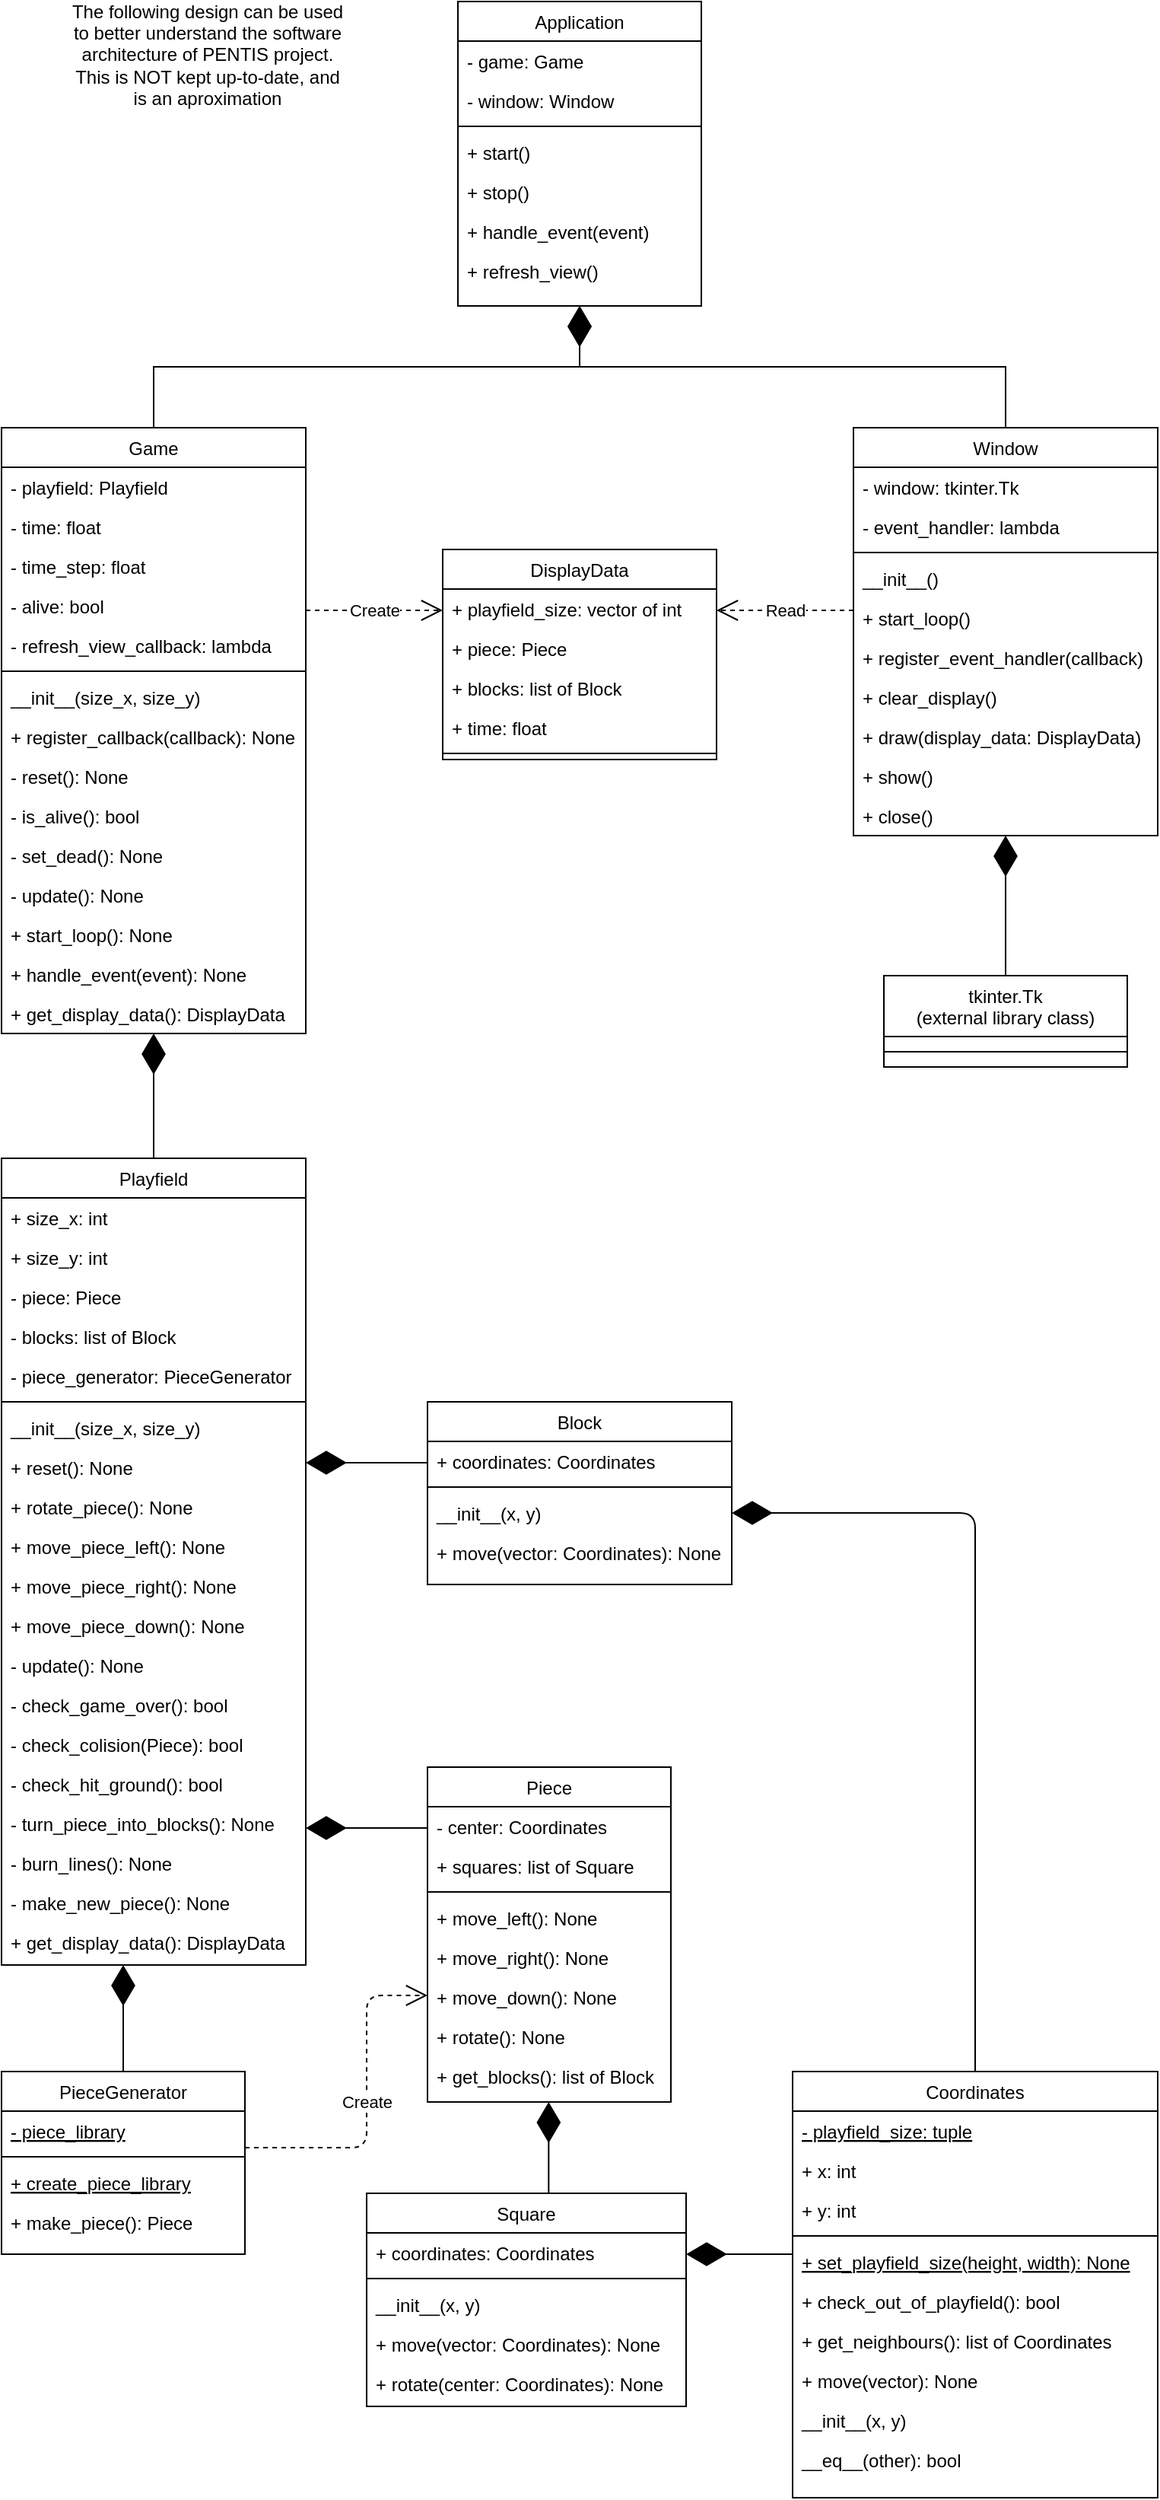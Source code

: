 <mxfile version="13.9.9" type="device"><diagram id="C5RBs43oDa-KdzZeNtuy" name="Page-1"><mxGraphModel dx="1024" dy="592" grid="1" gridSize="10" guides="1" tooltips="1" connect="1" arrows="1" fold="1" page="1" pageScale="1" pageWidth="827" pageHeight="1169" math="0" shadow="0"><root><mxCell id="WIyWlLk6GJQsqaUBKTNV-0"/><mxCell id="WIyWlLk6GJQsqaUBKTNV-1" parent="WIyWlLk6GJQsqaUBKTNV-0"/><mxCell id="zkfFHV4jXpPFQw0GAbJ--6" value="DisplayData" style="swimlane;fontStyle=0;align=center;verticalAlign=top;childLayout=stackLayout;horizontal=1;startSize=26;horizontalStack=0;resizeParent=1;resizeLast=0;collapsible=1;marginBottom=0;rounded=0;shadow=0;strokeWidth=1;" parent="WIyWlLk6GJQsqaUBKTNV-1" vertex="1"><mxGeometry x="330" y="400" width="180" height="138" as="geometry"><mxRectangle x="130" y="380" width="160" height="26" as="alternateBounds"/></mxGeometry></mxCell><mxCell id="zkfFHV4jXpPFQw0GAbJ--7" value="+ playfield_size: vector of int" style="text;align=left;verticalAlign=top;spacingLeft=4;spacingRight=4;overflow=hidden;rotatable=0;points=[[0,0.5],[1,0.5]];portConstraint=eastwest;" parent="zkfFHV4jXpPFQw0GAbJ--6" vertex="1"><mxGeometry y="26" width="180" height="26" as="geometry"/></mxCell><mxCell id="zkfFHV4jXpPFQw0GAbJ--8" value="+ piece: Piece" style="text;align=left;verticalAlign=top;spacingLeft=4;spacingRight=4;overflow=hidden;rotatable=0;points=[[0,0.5],[1,0.5]];portConstraint=eastwest;rounded=0;shadow=0;html=0;" parent="zkfFHV4jXpPFQw0GAbJ--6" vertex="1"><mxGeometry y="52" width="180" height="26" as="geometry"/></mxCell><mxCell id="zkfFHV4jXpPFQw0GAbJ--10" value="+ blocks: list of Block" style="text;align=left;verticalAlign=top;spacingLeft=4;spacingRight=4;overflow=hidden;rotatable=0;points=[[0,0.5],[1,0.5]];portConstraint=eastwest;fontStyle=0" parent="zkfFHV4jXpPFQw0GAbJ--6" vertex="1"><mxGeometry y="78" width="180" height="26" as="geometry"/></mxCell><mxCell id="zkfFHV4jXpPFQw0GAbJ--11" value="+ time: float" style="text;align=left;verticalAlign=top;spacingLeft=4;spacingRight=4;overflow=hidden;rotatable=0;points=[[0,0.5],[1,0.5]];portConstraint=eastwest;" parent="zkfFHV4jXpPFQw0GAbJ--6" vertex="1"><mxGeometry y="104" width="180" height="26" as="geometry"/></mxCell><mxCell id="zkfFHV4jXpPFQw0GAbJ--9" value="" style="line;html=1;strokeWidth=1;align=left;verticalAlign=middle;spacingTop=-1;spacingLeft=3;spacingRight=3;rotatable=0;labelPosition=right;points=[];portConstraint=eastwest;" parent="zkfFHV4jXpPFQw0GAbJ--6" vertex="1"><mxGeometry y="130" width="180" height="8" as="geometry"/></mxCell><mxCell id="zkfFHV4jXpPFQw0GAbJ--13" value="tkinter.Tk&#10;(external library class)" style="swimlane;fontStyle=0;align=center;verticalAlign=top;childLayout=stackLayout;horizontal=1;startSize=40;horizontalStack=0;resizeParent=1;resizeLast=0;collapsible=1;marginBottom=0;rounded=0;shadow=0;strokeWidth=1;" parent="WIyWlLk6GJQsqaUBKTNV-1" vertex="1"><mxGeometry x="620" y="680" width="160" height="60" as="geometry"><mxRectangle x="340" y="380" width="170" height="26" as="alternateBounds"/></mxGeometry></mxCell><mxCell id="zkfFHV4jXpPFQw0GAbJ--15" value="" style="line;html=1;strokeWidth=1;align=left;verticalAlign=middle;spacingTop=-1;spacingLeft=3;spacingRight=3;rotatable=0;labelPosition=right;points=[];portConstraint=eastwest;" parent="zkfFHV4jXpPFQw0GAbJ--13" vertex="1"><mxGeometry y="40" width="160" height="20" as="geometry"/></mxCell><mxCell id="zkfFHV4jXpPFQw0GAbJ--17" value="Application" style="swimlane;fontStyle=0;align=center;verticalAlign=top;childLayout=stackLayout;horizontal=1;startSize=26;horizontalStack=0;resizeParent=1;resizeLast=0;collapsible=1;marginBottom=0;rounded=0;shadow=0;strokeWidth=1;" parent="WIyWlLk6GJQsqaUBKTNV-1" vertex="1"><mxGeometry x="340" y="40" width="160" height="200" as="geometry"><mxRectangle x="550" y="140" width="160" height="26" as="alternateBounds"/></mxGeometry></mxCell><mxCell id="zkfFHV4jXpPFQw0GAbJ--18" value="- game: Game" style="text;align=left;verticalAlign=top;spacingLeft=4;spacingRight=4;overflow=hidden;rotatable=0;points=[[0,0.5],[1,0.5]];portConstraint=eastwest;" parent="zkfFHV4jXpPFQw0GAbJ--17" vertex="1"><mxGeometry y="26" width="160" height="26" as="geometry"/></mxCell><mxCell id="zkfFHV4jXpPFQw0GAbJ--19" value="- window: Window" style="text;align=left;verticalAlign=top;spacingLeft=4;spacingRight=4;overflow=hidden;rotatable=0;points=[[0,0.5],[1,0.5]];portConstraint=eastwest;rounded=0;shadow=0;html=0;" parent="zkfFHV4jXpPFQw0GAbJ--17" vertex="1"><mxGeometry y="52" width="160" height="26" as="geometry"/></mxCell><mxCell id="zkfFHV4jXpPFQw0GAbJ--23" value="" style="line;html=1;strokeWidth=1;align=left;verticalAlign=middle;spacingTop=-1;spacingLeft=3;spacingRight=3;rotatable=0;labelPosition=right;points=[];portConstraint=eastwest;" parent="zkfFHV4jXpPFQw0GAbJ--17" vertex="1"><mxGeometry y="78" width="160" height="8" as="geometry"/></mxCell><mxCell id="zkfFHV4jXpPFQw0GAbJ--24" value="+ start()" style="text;align=left;verticalAlign=top;spacingLeft=4;spacingRight=4;overflow=hidden;rotatable=0;points=[[0,0.5],[1,0.5]];portConstraint=eastwest;" parent="zkfFHV4jXpPFQw0GAbJ--17" vertex="1"><mxGeometry y="86" width="160" height="26" as="geometry"/></mxCell><mxCell id="zkfFHV4jXpPFQw0GAbJ--20" value="+ stop()" style="text;align=left;verticalAlign=top;spacingLeft=4;spacingRight=4;overflow=hidden;rotatable=0;points=[[0,0.5],[1,0.5]];portConstraint=eastwest;rounded=0;shadow=0;html=0;" parent="zkfFHV4jXpPFQw0GAbJ--17" vertex="1"><mxGeometry y="112" width="160" height="26" as="geometry"/></mxCell><mxCell id="zkfFHV4jXpPFQw0GAbJ--21" value="+ handle_event(event)" style="text;align=left;verticalAlign=top;spacingLeft=4;spacingRight=4;overflow=hidden;rotatable=0;points=[[0,0.5],[1,0.5]];portConstraint=eastwest;rounded=0;shadow=0;html=0;" parent="zkfFHV4jXpPFQw0GAbJ--17" vertex="1"><mxGeometry y="138" width="160" height="26" as="geometry"/></mxCell><mxCell id="zkfFHV4jXpPFQw0GAbJ--22" value="+ refresh_view()" style="text;align=left;verticalAlign=top;spacingLeft=4;spacingRight=4;overflow=hidden;rotatable=0;points=[[0,0.5],[1,0.5]];portConstraint=eastwest;rounded=0;shadow=0;html=0;" parent="zkfFHV4jXpPFQw0GAbJ--17" vertex="1"><mxGeometry y="164" width="160" height="26" as="geometry"/></mxCell><mxCell id="t4JU2AuxpuFvDAwDtBHD-0" value="Game" style="swimlane;fontStyle=0;align=center;verticalAlign=top;childLayout=stackLayout;horizontal=1;startSize=26;horizontalStack=0;resizeParent=1;resizeLast=0;collapsible=1;marginBottom=0;rounded=0;shadow=0;strokeWidth=1;" vertex="1" parent="WIyWlLk6GJQsqaUBKTNV-1"><mxGeometry x="40" y="320" width="200" height="398" as="geometry"><mxRectangle x="550" y="140" width="160" height="26" as="alternateBounds"/></mxGeometry></mxCell><mxCell id="t4JU2AuxpuFvDAwDtBHD-1" value="- playfield: Playfield" style="text;align=left;verticalAlign=top;spacingLeft=4;spacingRight=4;overflow=hidden;rotatable=0;points=[[0,0.5],[1,0.5]];portConstraint=eastwest;" vertex="1" parent="t4JU2AuxpuFvDAwDtBHD-0"><mxGeometry y="26" width="200" height="26" as="geometry"/></mxCell><mxCell id="t4JU2AuxpuFvDAwDtBHD-2" value="- time: float" style="text;align=left;verticalAlign=top;spacingLeft=4;spacingRight=4;overflow=hidden;rotatable=0;points=[[0,0.5],[1,0.5]];portConstraint=eastwest;rounded=0;shadow=0;html=0;" vertex="1" parent="t4JU2AuxpuFvDAwDtBHD-0"><mxGeometry y="52" width="200" height="26" as="geometry"/></mxCell><mxCell id="t4JU2AuxpuFvDAwDtBHD-3" value="- time_step: float" style="text;align=left;verticalAlign=top;spacingLeft=4;spacingRight=4;overflow=hidden;rotatable=0;points=[[0,0.5],[1,0.5]];portConstraint=eastwest;rounded=0;shadow=0;html=0;" vertex="1" parent="t4JU2AuxpuFvDAwDtBHD-0"><mxGeometry y="78" width="200" height="26" as="geometry"/></mxCell><mxCell id="t4JU2AuxpuFvDAwDtBHD-4" value="- alive: bool" style="text;align=left;verticalAlign=top;spacingLeft=4;spacingRight=4;overflow=hidden;rotatable=0;points=[[0,0.5],[1,0.5]];portConstraint=eastwest;rounded=0;shadow=0;html=0;" vertex="1" parent="t4JU2AuxpuFvDAwDtBHD-0"><mxGeometry y="104" width="200" height="26" as="geometry"/></mxCell><mxCell id="t4JU2AuxpuFvDAwDtBHD-5" value="- refresh_view_callback: lambda" style="text;align=left;verticalAlign=top;spacingLeft=4;spacingRight=4;overflow=hidden;rotatable=0;points=[[0,0.5],[1,0.5]];portConstraint=eastwest;rounded=0;shadow=0;html=0;" vertex="1" parent="t4JU2AuxpuFvDAwDtBHD-0"><mxGeometry y="130" width="200" height="26" as="geometry"/></mxCell><mxCell id="t4JU2AuxpuFvDAwDtBHD-6" value="" style="line;html=1;strokeWidth=1;align=left;verticalAlign=middle;spacingTop=-1;spacingLeft=3;spacingRight=3;rotatable=0;labelPosition=right;points=[];portConstraint=eastwest;" vertex="1" parent="t4JU2AuxpuFvDAwDtBHD-0"><mxGeometry y="156" width="200" height="8" as="geometry"/></mxCell><mxCell id="t4JU2AuxpuFvDAwDtBHD-7" value="__init__(size_x, size_y)" style="text;align=left;verticalAlign=top;spacingLeft=4;spacingRight=4;overflow=hidden;rotatable=0;points=[[0,0.5],[1,0.5]];portConstraint=eastwest;" vertex="1" parent="t4JU2AuxpuFvDAwDtBHD-0"><mxGeometry y="164" width="200" height="26" as="geometry"/></mxCell><mxCell id="t4JU2AuxpuFvDAwDtBHD-118" value="+ register_callback(callback): None" style="text;align=left;verticalAlign=top;spacingLeft=4;spacingRight=4;overflow=hidden;rotatable=0;points=[[0,0.5],[1,0.5]];portConstraint=eastwest;" vertex="1" parent="t4JU2AuxpuFvDAwDtBHD-0"><mxGeometry y="190" width="200" height="26" as="geometry"/></mxCell><mxCell id="t4JU2AuxpuFvDAwDtBHD-117" value="- reset(): None" style="text;align=left;verticalAlign=top;spacingLeft=4;spacingRight=4;overflow=hidden;rotatable=0;points=[[0,0.5],[1,0.5]];portConstraint=eastwest;" vertex="1" parent="t4JU2AuxpuFvDAwDtBHD-0"><mxGeometry y="216" width="200" height="26" as="geometry"/></mxCell><mxCell id="t4JU2AuxpuFvDAwDtBHD-116" value="- is_alive(): bool" style="text;align=left;verticalAlign=top;spacingLeft=4;spacingRight=4;overflow=hidden;rotatable=0;points=[[0,0.5],[1,0.5]];portConstraint=eastwest;" vertex="1" parent="t4JU2AuxpuFvDAwDtBHD-0"><mxGeometry y="242" width="200" height="26" as="geometry"/></mxCell><mxCell id="t4JU2AuxpuFvDAwDtBHD-62" value="- set_dead(): None" style="text;align=left;verticalAlign=top;spacingLeft=4;spacingRight=4;overflow=hidden;rotatable=0;points=[[0,0.5],[1,0.5]];portConstraint=eastwest;" vertex="1" parent="t4JU2AuxpuFvDAwDtBHD-0"><mxGeometry y="268" width="200" height="26" as="geometry"/></mxCell><mxCell id="t4JU2AuxpuFvDAwDtBHD-115" value="- update(): None" style="text;align=left;verticalAlign=top;spacingLeft=4;spacingRight=4;overflow=hidden;rotatable=0;points=[[0,0.5],[1,0.5]];portConstraint=eastwest;" vertex="1" parent="t4JU2AuxpuFvDAwDtBHD-0"><mxGeometry y="294" width="200" height="26" as="geometry"/></mxCell><mxCell id="t4JU2AuxpuFvDAwDtBHD-114" value="+ start_loop(): None" style="text;align=left;verticalAlign=top;spacingLeft=4;spacingRight=4;overflow=hidden;rotatable=0;points=[[0,0.5],[1,0.5]];portConstraint=eastwest;" vertex="1" parent="t4JU2AuxpuFvDAwDtBHD-0"><mxGeometry y="320" width="200" height="26" as="geometry"/></mxCell><mxCell id="t4JU2AuxpuFvDAwDtBHD-102" value="+ handle_event(event): None" style="text;align=left;verticalAlign=top;spacingLeft=4;spacingRight=4;overflow=hidden;rotatable=0;points=[[0,0.5],[1,0.5]];portConstraint=eastwest;rounded=0;shadow=0;html=0;" vertex="1" parent="t4JU2AuxpuFvDAwDtBHD-0"><mxGeometry y="346" width="200" height="26" as="geometry"/></mxCell><mxCell id="t4JU2AuxpuFvDAwDtBHD-8" value="+ get_display_data(): DisplayData" style="text;align=left;verticalAlign=top;spacingLeft=4;spacingRight=4;overflow=hidden;rotatable=0;points=[[0,0.5],[1,0.5]];portConstraint=eastwest;" vertex="1" parent="t4JU2AuxpuFvDAwDtBHD-0"><mxGeometry y="372" width="200" height="26" as="geometry"/></mxCell><mxCell id="t4JU2AuxpuFvDAwDtBHD-9" value="Block" style="swimlane;fontStyle=0;align=center;verticalAlign=top;childLayout=stackLayout;horizontal=1;startSize=26;horizontalStack=0;resizeParent=1;resizeLast=0;collapsible=1;marginBottom=0;rounded=0;shadow=0;strokeWidth=1;" vertex="1" parent="WIyWlLk6GJQsqaUBKTNV-1"><mxGeometry x="320" y="960" width="200" height="120" as="geometry"><mxRectangle x="550" y="140" width="160" height="26" as="alternateBounds"/></mxGeometry></mxCell><mxCell id="t4JU2AuxpuFvDAwDtBHD-10" value="+ coordinates: Coordinates" style="text;align=left;verticalAlign=top;spacingLeft=4;spacingRight=4;overflow=hidden;rotatable=0;points=[[0,0.5],[1,0.5]];portConstraint=eastwest;" vertex="1" parent="t4JU2AuxpuFvDAwDtBHD-9"><mxGeometry y="26" width="200" height="26" as="geometry"/></mxCell><mxCell id="t4JU2AuxpuFvDAwDtBHD-15" value="" style="line;html=1;strokeWidth=1;align=left;verticalAlign=middle;spacingTop=-1;spacingLeft=3;spacingRight=3;rotatable=0;labelPosition=right;points=[];portConstraint=eastwest;" vertex="1" parent="t4JU2AuxpuFvDAwDtBHD-9"><mxGeometry y="52" width="200" height="8" as="geometry"/></mxCell><mxCell id="t4JU2AuxpuFvDAwDtBHD-16" value="__init__(x, y)" style="text;align=left;verticalAlign=top;spacingLeft=4;spacingRight=4;overflow=hidden;rotatable=0;points=[[0,0.5],[1,0.5]];portConstraint=eastwest;" vertex="1" parent="t4JU2AuxpuFvDAwDtBHD-9"><mxGeometry y="60" width="200" height="26" as="geometry"/></mxCell><mxCell id="t4JU2AuxpuFvDAwDtBHD-17" value="+ move(vector: Coordinates): None" style="text;align=left;verticalAlign=top;spacingLeft=4;spacingRight=4;overflow=hidden;rotatable=0;points=[[0,0.5],[1,0.5]];portConstraint=eastwest;" vertex="1" parent="t4JU2AuxpuFvDAwDtBHD-9"><mxGeometry y="86" width="200" height="26" as="geometry"/></mxCell><mxCell id="t4JU2AuxpuFvDAwDtBHD-18" value="Square" style="swimlane;fontStyle=0;align=center;verticalAlign=top;childLayout=stackLayout;horizontal=1;startSize=26;horizontalStack=0;resizeParent=1;resizeLast=0;collapsible=1;marginBottom=0;rounded=0;shadow=0;strokeWidth=1;" vertex="1" parent="WIyWlLk6GJQsqaUBKTNV-1"><mxGeometry x="280" y="1480" width="210" height="140" as="geometry"><mxRectangle x="550" y="140" width="160" height="26" as="alternateBounds"/></mxGeometry></mxCell><mxCell id="t4JU2AuxpuFvDAwDtBHD-19" value="+ coordinates: Coordinates" style="text;align=left;verticalAlign=top;spacingLeft=4;spacingRight=4;overflow=hidden;rotatable=0;points=[[0,0.5],[1,0.5]];portConstraint=eastwest;" vertex="1" parent="t4JU2AuxpuFvDAwDtBHD-18"><mxGeometry y="26" width="210" height="26" as="geometry"/></mxCell><mxCell id="t4JU2AuxpuFvDAwDtBHD-24" value="" style="line;html=1;strokeWidth=1;align=left;verticalAlign=middle;spacingTop=-1;spacingLeft=3;spacingRight=3;rotatable=0;labelPosition=right;points=[];portConstraint=eastwest;" vertex="1" parent="t4JU2AuxpuFvDAwDtBHD-18"><mxGeometry y="52" width="210" height="8" as="geometry"/></mxCell><mxCell id="t4JU2AuxpuFvDAwDtBHD-25" value="__init__(x, y)" style="text;align=left;verticalAlign=top;spacingLeft=4;spacingRight=4;overflow=hidden;rotatable=0;points=[[0,0.5],[1,0.5]];portConstraint=eastwest;" vertex="1" parent="t4JU2AuxpuFvDAwDtBHD-18"><mxGeometry y="60" width="210" height="26" as="geometry"/></mxCell><mxCell id="t4JU2AuxpuFvDAwDtBHD-100" value="+ move(vector: Coordinates): None" style="text;align=left;verticalAlign=top;spacingLeft=4;spacingRight=4;overflow=hidden;rotatable=0;points=[[0,0.5],[1,0.5]];portConstraint=eastwest;rounded=0;shadow=0;html=0;" vertex="1" parent="t4JU2AuxpuFvDAwDtBHD-18"><mxGeometry y="86" width="210" height="26" as="geometry"/></mxCell><mxCell id="t4JU2AuxpuFvDAwDtBHD-101" value="+ rotate(center: Coordinates): None" style="text;align=left;verticalAlign=top;spacingLeft=4;spacingRight=4;overflow=hidden;rotatable=0;points=[[0,0.5],[1,0.5]];portConstraint=eastwest;rounded=0;shadow=0;html=0;" vertex="1" parent="t4JU2AuxpuFvDAwDtBHD-18"><mxGeometry y="112" width="210" height="26" as="geometry"/></mxCell><mxCell id="t4JU2AuxpuFvDAwDtBHD-27" value="Piece" style="swimlane;fontStyle=0;align=center;verticalAlign=top;childLayout=stackLayout;horizontal=1;startSize=26;horizontalStack=0;resizeParent=1;resizeLast=0;collapsible=1;marginBottom=0;rounded=0;shadow=0;strokeWidth=1;" vertex="1" parent="WIyWlLk6GJQsqaUBKTNV-1"><mxGeometry x="320" y="1200" width="160" height="220" as="geometry"><mxRectangle x="550" y="140" width="160" height="26" as="alternateBounds"/></mxGeometry></mxCell><mxCell id="t4JU2AuxpuFvDAwDtBHD-28" value="- center: Coordinates" style="text;align=left;verticalAlign=top;spacingLeft=4;spacingRight=4;overflow=hidden;rotatable=0;points=[[0,0.5],[1,0.5]];portConstraint=eastwest;" vertex="1" parent="t4JU2AuxpuFvDAwDtBHD-27"><mxGeometry y="26" width="160" height="26" as="geometry"/></mxCell><mxCell id="t4JU2AuxpuFvDAwDtBHD-29" value="+ squares: list of Square" style="text;align=left;verticalAlign=top;spacingLeft=4;spacingRight=4;overflow=hidden;rotatable=0;points=[[0,0.5],[1,0.5]];portConstraint=eastwest;rounded=0;shadow=0;html=0;" vertex="1" parent="t4JU2AuxpuFvDAwDtBHD-27"><mxGeometry y="52" width="160" height="26" as="geometry"/></mxCell><mxCell id="t4JU2AuxpuFvDAwDtBHD-33" value="" style="line;html=1;strokeWidth=1;align=left;verticalAlign=middle;spacingTop=-1;spacingLeft=3;spacingRight=3;rotatable=0;labelPosition=right;points=[];portConstraint=eastwest;" vertex="1" parent="t4JU2AuxpuFvDAwDtBHD-27"><mxGeometry y="78" width="160" height="8" as="geometry"/></mxCell><mxCell id="t4JU2AuxpuFvDAwDtBHD-34" value="+ move_left(): None" style="text;align=left;verticalAlign=top;spacingLeft=4;spacingRight=4;overflow=hidden;rotatable=0;points=[[0,0.5],[1,0.5]];portConstraint=eastwest;" vertex="1" parent="t4JU2AuxpuFvDAwDtBHD-27"><mxGeometry y="86" width="160" height="26" as="geometry"/></mxCell><mxCell id="t4JU2AuxpuFvDAwDtBHD-30" value="+ move_right(): None" style="text;align=left;verticalAlign=top;spacingLeft=4;spacingRight=4;overflow=hidden;rotatable=0;points=[[0,0.5],[1,0.5]];portConstraint=eastwest;rounded=0;shadow=0;html=0;" vertex="1" parent="t4JU2AuxpuFvDAwDtBHD-27"><mxGeometry y="112" width="160" height="26" as="geometry"/></mxCell><mxCell id="t4JU2AuxpuFvDAwDtBHD-31" value="+ move_down(): None" style="text;align=left;verticalAlign=top;spacingLeft=4;spacingRight=4;overflow=hidden;rotatable=0;points=[[0,0.5],[1,0.5]];portConstraint=eastwest;rounded=0;shadow=0;html=0;" vertex="1" parent="t4JU2AuxpuFvDAwDtBHD-27"><mxGeometry y="138" width="160" height="26" as="geometry"/></mxCell><mxCell id="t4JU2AuxpuFvDAwDtBHD-32" value="+ rotate(): None" style="text;align=left;verticalAlign=top;spacingLeft=4;spacingRight=4;overflow=hidden;rotatable=0;points=[[0,0.5],[1,0.5]];portConstraint=eastwest;rounded=0;shadow=0;html=0;" vertex="1" parent="t4JU2AuxpuFvDAwDtBHD-27"><mxGeometry y="164" width="160" height="26" as="geometry"/></mxCell><mxCell id="t4JU2AuxpuFvDAwDtBHD-35" value="+ get_blocks(): list of Block" style="text;align=left;verticalAlign=top;spacingLeft=4;spacingRight=4;overflow=hidden;rotatable=0;points=[[0,0.5],[1,0.5]];portConstraint=eastwest;" vertex="1" parent="t4JU2AuxpuFvDAwDtBHD-27"><mxGeometry y="190" width="160" height="26" as="geometry"/></mxCell><mxCell id="t4JU2AuxpuFvDAwDtBHD-36" value="Playfield" style="swimlane;fontStyle=0;align=center;verticalAlign=top;childLayout=stackLayout;horizontal=1;startSize=26;horizontalStack=0;resizeParent=1;resizeLast=0;collapsible=1;marginBottom=0;rounded=0;shadow=0;strokeWidth=1;" vertex="1" parent="WIyWlLk6GJQsqaUBKTNV-1"><mxGeometry x="40" y="800" width="200" height="530" as="geometry"><mxRectangle x="550" y="140" width="160" height="26" as="alternateBounds"/></mxGeometry></mxCell><mxCell id="t4JU2AuxpuFvDAwDtBHD-37" value="+ size_x: int" style="text;align=left;verticalAlign=top;spacingLeft=4;spacingRight=4;overflow=hidden;rotatable=0;points=[[0,0.5],[1,0.5]];portConstraint=eastwest;" vertex="1" parent="t4JU2AuxpuFvDAwDtBHD-36"><mxGeometry y="26" width="200" height="26" as="geometry"/></mxCell><mxCell id="t4JU2AuxpuFvDAwDtBHD-38" value="+ size_y: int" style="text;align=left;verticalAlign=top;spacingLeft=4;spacingRight=4;overflow=hidden;rotatable=0;points=[[0,0.5],[1,0.5]];portConstraint=eastwest;rounded=0;shadow=0;html=0;" vertex="1" parent="t4JU2AuxpuFvDAwDtBHD-36"><mxGeometry y="52" width="200" height="26" as="geometry"/></mxCell><mxCell id="t4JU2AuxpuFvDAwDtBHD-39" value="- piece: Piece" style="text;align=left;verticalAlign=top;spacingLeft=4;spacingRight=4;overflow=hidden;rotatable=0;points=[[0,0.5],[1,0.5]];portConstraint=eastwest;rounded=0;shadow=0;html=0;" vertex="1" parent="t4JU2AuxpuFvDAwDtBHD-36"><mxGeometry y="78" width="200" height="26" as="geometry"/></mxCell><mxCell id="t4JU2AuxpuFvDAwDtBHD-40" value="- blocks: list of Block" style="text;align=left;verticalAlign=top;spacingLeft=4;spacingRight=4;overflow=hidden;rotatable=0;points=[[0,0.5],[1,0.5]];portConstraint=eastwest;rounded=0;shadow=0;html=0;" vertex="1" parent="t4JU2AuxpuFvDAwDtBHD-36"><mxGeometry y="104" width="200" height="26" as="geometry"/></mxCell><mxCell id="t4JU2AuxpuFvDAwDtBHD-41" value="- piece_generator: PieceGenerator" style="text;align=left;verticalAlign=top;spacingLeft=4;spacingRight=4;overflow=hidden;rotatable=0;points=[[0,0.5],[1,0.5]];portConstraint=eastwest;rounded=0;shadow=0;html=0;" vertex="1" parent="t4JU2AuxpuFvDAwDtBHD-36"><mxGeometry y="130" width="200" height="26" as="geometry"/></mxCell><mxCell id="t4JU2AuxpuFvDAwDtBHD-42" value="" style="line;html=1;strokeWidth=1;align=left;verticalAlign=middle;spacingTop=-1;spacingLeft=3;spacingRight=3;rotatable=0;labelPosition=right;points=[];portConstraint=eastwest;" vertex="1" parent="t4JU2AuxpuFvDAwDtBHD-36"><mxGeometry y="156" width="200" height="8" as="geometry"/></mxCell><mxCell id="t4JU2AuxpuFvDAwDtBHD-43" value="__init__(size_x, size_y)" style="text;align=left;verticalAlign=top;spacingLeft=4;spacingRight=4;overflow=hidden;rotatable=0;points=[[0,0.5],[1,0.5]];portConstraint=eastwest;" vertex="1" parent="t4JU2AuxpuFvDAwDtBHD-36"><mxGeometry y="164" width="200" height="26" as="geometry"/></mxCell><mxCell id="t4JU2AuxpuFvDAwDtBHD-105" value="+ reset(): None" style="text;align=left;verticalAlign=top;spacingLeft=4;spacingRight=4;overflow=hidden;rotatable=0;points=[[0,0.5],[1,0.5]];portConstraint=eastwest;rounded=0;shadow=0;html=0;" vertex="1" parent="t4JU2AuxpuFvDAwDtBHD-36"><mxGeometry y="190" width="200" height="26" as="geometry"/></mxCell><mxCell id="t4JU2AuxpuFvDAwDtBHD-106" value="+ rotate_piece(): None" style="text;align=left;verticalAlign=top;spacingLeft=4;spacingRight=4;overflow=hidden;rotatable=0;points=[[0,0.5],[1,0.5]];portConstraint=eastwest;rounded=0;shadow=0;html=0;" vertex="1" parent="t4JU2AuxpuFvDAwDtBHD-36"><mxGeometry y="216" width="200" height="26" as="geometry"/></mxCell><mxCell id="t4JU2AuxpuFvDAwDtBHD-107" value="+ move_piece_left(): None" style="text;align=left;verticalAlign=top;spacingLeft=4;spacingRight=4;overflow=hidden;rotatable=0;points=[[0,0.5],[1,0.5]];portConstraint=eastwest;rounded=0;shadow=0;html=0;" vertex="1" parent="t4JU2AuxpuFvDAwDtBHD-36"><mxGeometry y="242" width="200" height="26" as="geometry"/></mxCell><mxCell id="t4JU2AuxpuFvDAwDtBHD-108" value="+ move_piece_right(): None" style="text;align=left;verticalAlign=top;spacingLeft=4;spacingRight=4;overflow=hidden;rotatable=0;points=[[0,0.5],[1,0.5]];portConstraint=eastwest;rounded=0;shadow=0;html=0;" vertex="1" parent="t4JU2AuxpuFvDAwDtBHD-36"><mxGeometry y="268" width="200" height="26" as="geometry"/></mxCell><mxCell id="t4JU2AuxpuFvDAwDtBHD-13" value="+ move_piece_down(): None" style="text;align=left;verticalAlign=top;spacingLeft=4;spacingRight=4;overflow=hidden;rotatable=0;points=[[0,0.5],[1,0.5]];portConstraint=eastwest;rounded=0;shadow=0;html=0;" vertex="1" parent="t4JU2AuxpuFvDAwDtBHD-36"><mxGeometry y="294" width="200" height="26" as="geometry"/></mxCell><mxCell id="t4JU2AuxpuFvDAwDtBHD-12" value="- update(): None" style="text;align=left;verticalAlign=top;spacingLeft=4;spacingRight=4;overflow=hidden;rotatable=0;points=[[0,0.5],[1,0.5]];portConstraint=eastwest;rounded=0;shadow=0;html=0;" vertex="1" parent="t4JU2AuxpuFvDAwDtBHD-36"><mxGeometry y="320" width="200" height="26" as="geometry"/></mxCell><mxCell id="t4JU2AuxpuFvDAwDtBHD-11" value="- check_game_over(): bool" style="text;align=left;verticalAlign=top;spacingLeft=4;spacingRight=4;overflow=hidden;rotatable=0;points=[[0,0.5],[1,0.5]];portConstraint=eastwest;rounded=0;shadow=0;html=0;" vertex="1" parent="t4JU2AuxpuFvDAwDtBHD-36"><mxGeometry y="346" width="200" height="26" as="geometry"/></mxCell><mxCell id="t4JU2AuxpuFvDAwDtBHD-112" value="- check_colision(Piece): bool" style="text;align=left;verticalAlign=top;spacingLeft=4;spacingRight=4;overflow=hidden;rotatable=0;points=[[0,0.5],[1,0.5]];portConstraint=eastwest;rounded=0;shadow=0;html=0;" vertex="1" parent="t4JU2AuxpuFvDAwDtBHD-36"><mxGeometry y="372" width="200" height="26" as="geometry"/></mxCell><mxCell id="t4JU2AuxpuFvDAwDtBHD-47" value="- check_hit_ground(): bool" style="text;align=left;verticalAlign=top;spacingLeft=4;spacingRight=4;overflow=hidden;rotatable=0;points=[[0,0.5],[1,0.5]];portConstraint=eastwest;rounded=0;shadow=0;html=0;" vertex="1" parent="t4JU2AuxpuFvDAwDtBHD-36"><mxGeometry y="398" width="200" height="26" as="geometry"/></mxCell><mxCell id="t4JU2AuxpuFvDAwDtBHD-109" value="- turn_piece_into_blocks(): None" style="text;align=left;verticalAlign=top;spacingLeft=4;spacingRight=4;overflow=hidden;rotatable=0;points=[[0,0.5],[1,0.5]];portConstraint=eastwest;rounded=0;shadow=0;html=0;" vertex="1" parent="t4JU2AuxpuFvDAwDtBHD-36"><mxGeometry y="424" width="200" height="26" as="geometry"/></mxCell><mxCell id="t4JU2AuxpuFvDAwDtBHD-53" value="- burn_lines(): None" style="text;align=left;verticalAlign=top;spacingLeft=4;spacingRight=4;overflow=hidden;rotatable=0;points=[[0,0.5],[1,0.5]];portConstraint=eastwest;" vertex="1" parent="t4JU2AuxpuFvDAwDtBHD-36"><mxGeometry y="450" width="200" height="26" as="geometry"/></mxCell><mxCell id="t4JU2AuxpuFvDAwDtBHD-111" value="- make_new_piece(): None" style="text;align=left;verticalAlign=top;spacingLeft=4;spacingRight=4;overflow=hidden;rotatable=0;points=[[0,0.5],[1,0.5]];portConstraint=eastwest;" vertex="1" parent="t4JU2AuxpuFvDAwDtBHD-36"><mxGeometry y="476" width="200" height="26" as="geometry"/></mxCell><mxCell id="t4JU2AuxpuFvDAwDtBHD-110" value="+ get_display_data(): DisplayData" style="text;align=left;verticalAlign=top;spacingLeft=4;spacingRight=4;overflow=hidden;rotatable=0;points=[[0,0.5],[1,0.5]];portConstraint=eastwest;" vertex="1" parent="t4JU2AuxpuFvDAwDtBHD-36"><mxGeometry y="502" width="200" height="26" as="geometry"/></mxCell><mxCell id="t4JU2AuxpuFvDAwDtBHD-45" value="PieceGenerator" style="swimlane;fontStyle=0;align=center;verticalAlign=top;childLayout=stackLayout;horizontal=1;startSize=26;horizontalStack=0;resizeParent=1;resizeLast=0;collapsible=1;marginBottom=0;rounded=0;shadow=0;strokeWidth=1;" vertex="1" parent="WIyWlLk6GJQsqaUBKTNV-1"><mxGeometry x="40" y="1400" width="160" height="120" as="geometry"><mxRectangle x="550" y="140" width="160" height="26" as="alternateBounds"/></mxGeometry></mxCell><mxCell id="t4JU2AuxpuFvDAwDtBHD-46" value="- piece_library" style="text;align=left;verticalAlign=top;spacingLeft=4;spacingRight=4;overflow=hidden;rotatable=0;points=[[0,0.5],[1,0.5]];portConstraint=eastwest;fontStyle=4" vertex="1" parent="t4JU2AuxpuFvDAwDtBHD-45"><mxGeometry y="26" width="160" height="26" as="geometry"/></mxCell><mxCell id="t4JU2AuxpuFvDAwDtBHD-51" value="" style="line;html=1;strokeWidth=1;align=left;verticalAlign=middle;spacingTop=-1;spacingLeft=3;spacingRight=3;rotatable=0;labelPosition=right;points=[];portConstraint=eastwest;" vertex="1" parent="t4JU2AuxpuFvDAwDtBHD-45"><mxGeometry y="52" width="160" height="8" as="geometry"/></mxCell><mxCell id="t4JU2AuxpuFvDAwDtBHD-52" value="+ create_piece_library" style="text;align=left;verticalAlign=top;spacingLeft=4;spacingRight=4;overflow=hidden;rotatable=0;points=[[0,0.5],[1,0.5]];portConstraint=eastwest;fontStyle=4" vertex="1" parent="t4JU2AuxpuFvDAwDtBHD-45"><mxGeometry y="60" width="160" height="26" as="geometry"/></mxCell><mxCell id="t4JU2AuxpuFvDAwDtBHD-44" value="+ make_piece(): Piece" style="text;align=left;verticalAlign=top;spacingLeft=4;spacingRight=4;overflow=hidden;rotatable=0;points=[[0,0.5],[1,0.5]];portConstraint=eastwest;" vertex="1" parent="t4JU2AuxpuFvDAwDtBHD-45"><mxGeometry y="86" width="160" height="26" as="geometry"/></mxCell><mxCell id="t4JU2AuxpuFvDAwDtBHD-54" value="Window" style="swimlane;fontStyle=0;align=center;verticalAlign=top;childLayout=stackLayout;horizontal=1;startSize=26;horizontalStack=0;resizeParent=1;resizeLast=0;collapsible=1;marginBottom=0;rounded=0;shadow=0;strokeWidth=1;" vertex="1" parent="WIyWlLk6GJQsqaUBKTNV-1"><mxGeometry x="600" y="320" width="200" height="268" as="geometry"><mxRectangle x="550" y="140" width="160" height="26" as="alternateBounds"/></mxGeometry></mxCell><mxCell id="t4JU2AuxpuFvDAwDtBHD-55" value="- window: tkinter.Tk" style="text;align=left;verticalAlign=top;spacingLeft=4;spacingRight=4;overflow=hidden;rotatable=0;points=[[0,0.5],[1,0.5]];portConstraint=eastwest;" vertex="1" parent="t4JU2AuxpuFvDAwDtBHD-54"><mxGeometry y="26" width="200" height="26" as="geometry"/></mxCell><mxCell id="t4JU2AuxpuFvDAwDtBHD-113" value="- event_handler: lambda" style="text;align=left;verticalAlign=top;spacingLeft=4;spacingRight=4;overflow=hidden;rotatable=0;points=[[0,0.5],[1,0.5]];portConstraint=eastwest;" vertex="1" parent="t4JU2AuxpuFvDAwDtBHD-54"><mxGeometry y="52" width="200" height="26" as="geometry"/></mxCell><mxCell id="t4JU2AuxpuFvDAwDtBHD-60" value="" style="line;html=1;strokeWidth=1;align=left;verticalAlign=middle;spacingTop=-1;spacingLeft=3;spacingRight=3;rotatable=0;labelPosition=right;points=[];portConstraint=eastwest;" vertex="1" parent="t4JU2AuxpuFvDAwDtBHD-54"><mxGeometry y="78" width="200" height="8" as="geometry"/></mxCell><mxCell id="t4JU2AuxpuFvDAwDtBHD-61" value="__init__()" style="text;align=left;verticalAlign=top;spacingLeft=4;spacingRight=4;overflow=hidden;rotatable=0;points=[[0,0.5],[1,0.5]];portConstraint=eastwest;" vertex="1" parent="t4JU2AuxpuFvDAwDtBHD-54"><mxGeometry y="86" width="200" height="26" as="geometry"/></mxCell><mxCell id="t4JU2AuxpuFvDAwDtBHD-26" value="+ start_loop()" style="text;align=left;verticalAlign=top;spacingLeft=4;spacingRight=4;overflow=hidden;rotatable=0;points=[[0,0.5],[1,0.5]];portConstraint=eastwest;" vertex="1" parent="t4JU2AuxpuFvDAwDtBHD-54"><mxGeometry y="112" width="200" height="26" as="geometry"/></mxCell><mxCell id="t4JU2AuxpuFvDAwDtBHD-20" value="+ register_event_handler(callback)" style="text;align=left;verticalAlign=top;spacingLeft=4;spacingRight=4;overflow=hidden;rotatable=0;points=[[0,0.5],[1,0.5]];portConstraint=eastwest;rounded=0;shadow=0;html=0;" vertex="1" parent="t4JU2AuxpuFvDAwDtBHD-54"><mxGeometry y="138" width="200" height="26" as="geometry"/></mxCell><mxCell id="t4JU2AuxpuFvDAwDtBHD-59" value="+ clear_display()" style="text;align=left;verticalAlign=top;spacingLeft=4;spacingRight=4;overflow=hidden;rotatable=0;points=[[0,0.5],[1,0.5]];portConstraint=eastwest;rounded=0;shadow=0;html=0;" vertex="1" parent="t4JU2AuxpuFvDAwDtBHD-54"><mxGeometry y="164" width="200" height="26" as="geometry"/></mxCell><mxCell id="t4JU2AuxpuFvDAwDtBHD-58" value="+ draw(display_data: DisplayData)" style="text;align=left;verticalAlign=top;spacingLeft=4;spacingRight=4;overflow=hidden;rotatable=0;points=[[0,0.5],[1,0.5]];portConstraint=eastwest;rounded=0;shadow=0;html=0;" vertex="1" parent="t4JU2AuxpuFvDAwDtBHD-54"><mxGeometry y="190" width="200" height="26" as="geometry"/></mxCell><mxCell id="t4JU2AuxpuFvDAwDtBHD-57" value="+ show()" style="text;align=left;verticalAlign=top;spacingLeft=4;spacingRight=4;overflow=hidden;rotatable=0;points=[[0,0.5],[1,0.5]];portConstraint=eastwest;rounded=0;shadow=0;html=0;" vertex="1" parent="t4JU2AuxpuFvDAwDtBHD-54"><mxGeometry y="216" width="200" height="26" as="geometry"/></mxCell><mxCell id="t4JU2AuxpuFvDAwDtBHD-56" value="+ close()" style="text;align=left;verticalAlign=top;spacingLeft=4;spacingRight=4;overflow=hidden;rotatable=0;points=[[0,0.5],[1,0.5]];portConstraint=eastwest;rounded=0;shadow=0;html=0;" vertex="1" parent="t4JU2AuxpuFvDAwDtBHD-54"><mxGeometry y="242" width="200" height="26" as="geometry"/></mxCell><mxCell id="t4JU2AuxpuFvDAwDtBHD-63" value="Coordinates" style="swimlane;fontStyle=0;align=center;verticalAlign=top;childLayout=stackLayout;horizontal=1;startSize=26;horizontalStack=0;resizeParent=1;resizeLast=0;collapsible=1;marginBottom=0;rounded=0;shadow=0;strokeWidth=1;" vertex="1" parent="WIyWlLk6GJQsqaUBKTNV-1"><mxGeometry x="560" y="1400" width="240" height="280" as="geometry"><mxRectangle x="550" y="140" width="160" height="26" as="alternateBounds"/></mxGeometry></mxCell><mxCell id="t4JU2AuxpuFvDAwDtBHD-64" value="- playfield_size: tuple" style="text;align=left;verticalAlign=top;spacingLeft=4;spacingRight=4;overflow=hidden;rotatable=0;points=[[0,0.5],[1,0.5]];portConstraint=eastwest;fontStyle=4" vertex="1" parent="t4JU2AuxpuFvDAwDtBHD-63"><mxGeometry y="26" width="240" height="26" as="geometry"/></mxCell><mxCell id="t4JU2AuxpuFvDAwDtBHD-65" value="+ x: int" style="text;align=left;verticalAlign=top;spacingLeft=4;spacingRight=4;overflow=hidden;rotatable=0;points=[[0,0.5],[1,0.5]];portConstraint=eastwest;rounded=0;shadow=0;html=0;" vertex="1" parent="t4JU2AuxpuFvDAwDtBHD-63"><mxGeometry y="52" width="240" height="26" as="geometry"/></mxCell><mxCell id="t4JU2AuxpuFvDAwDtBHD-66" value="+ y: int" style="text;align=left;verticalAlign=top;spacingLeft=4;spacingRight=4;overflow=hidden;rotatable=0;points=[[0,0.5],[1,0.5]];portConstraint=eastwest;rounded=0;shadow=0;html=0;" vertex="1" parent="t4JU2AuxpuFvDAwDtBHD-63"><mxGeometry y="78" width="240" height="26" as="geometry"/></mxCell><mxCell id="t4JU2AuxpuFvDAwDtBHD-69" value="" style="line;html=1;strokeWidth=1;align=left;verticalAlign=middle;spacingTop=-1;spacingLeft=3;spacingRight=3;rotatable=0;labelPosition=right;points=[];portConstraint=eastwest;" vertex="1" parent="t4JU2AuxpuFvDAwDtBHD-63"><mxGeometry y="104" width="240" height="8" as="geometry"/></mxCell><mxCell id="t4JU2AuxpuFvDAwDtBHD-97" value="+ set_playfield_size(height, width): None" style="text;align=left;verticalAlign=top;spacingLeft=4;spacingRight=4;overflow=hidden;rotatable=0;points=[[0,0.5],[1,0.5]];portConstraint=eastwest;rounded=0;shadow=0;html=0;fontStyle=4" vertex="1" parent="t4JU2AuxpuFvDAwDtBHD-63"><mxGeometry y="112" width="240" height="26" as="geometry"/></mxCell><mxCell id="t4JU2AuxpuFvDAwDtBHD-70" value="+ check_out_of_playfield(): bool" style="text;align=left;verticalAlign=top;spacingLeft=4;spacingRight=4;overflow=hidden;rotatable=0;points=[[0,0.5],[1,0.5]];portConstraint=eastwest;" vertex="1" parent="t4JU2AuxpuFvDAwDtBHD-63"><mxGeometry y="138" width="240" height="26" as="geometry"/></mxCell><mxCell id="t4JU2AuxpuFvDAwDtBHD-71" value="+ get_neighbours(): list of Coordinates" style="text;align=left;verticalAlign=top;spacingLeft=4;spacingRight=4;overflow=hidden;rotatable=0;points=[[0,0.5],[1,0.5]];portConstraint=eastwest;" vertex="1" parent="t4JU2AuxpuFvDAwDtBHD-63"><mxGeometry y="164" width="240" height="26" as="geometry"/></mxCell><mxCell id="t4JU2AuxpuFvDAwDtBHD-68" value="+ move(vector): None" style="text;align=left;verticalAlign=top;spacingLeft=4;spacingRight=4;overflow=hidden;rotatable=0;points=[[0,0.5],[1,0.5]];portConstraint=eastwest;rounded=0;shadow=0;html=0;" vertex="1" parent="t4JU2AuxpuFvDAwDtBHD-63"><mxGeometry y="190" width="240" height="26" as="geometry"/></mxCell><mxCell id="t4JU2AuxpuFvDAwDtBHD-98" value="__init__(x, y)" style="text;align=left;verticalAlign=top;spacingLeft=4;spacingRight=4;overflow=hidden;rotatable=0;points=[[0,0.5],[1,0.5]];portConstraint=eastwest;rounded=0;shadow=0;html=0;" vertex="1" parent="t4JU2AuxpuFvDAwDtBHD-63"><mxGeometry y="216" width="240" height="26" as="geometry"/></mxCell><mxCell id="t4JU2AuxpuFvDAwDtBHD-99" value="__eq__(other): bool" style="text;align=left;verticalAlign=top;spacingLeft=4;spacingRight=4;overflow=hidden;rotatable=0;points=[[0,0.5],[1,0.5]];portConstraint=eastwest;rounded=0;shadow=0;html=0;" vertex="1" parent="t4JU2AuxpuFvDAwDtBHD-63"><mxGeometry y="242" width="240" height="26" as="geometry"/></mxCell><mxCell id="t4JU2AuxpuFvDAwDtBHD-119" value="Create" style="endArrow=open;endSize=12;dashed=1;html=1;" edge="1" parent="WIyWlLk6GJQsqaUBKTNV-1"><mxGeometry width="160" relative="1" as="geometry"><mxPoint x="240" y="440" as="sourcePoint"/><mxPoint x="330" y="440" as="targetPoint"/></mxGeometry></mxCell><mxCell id="t4JU2AuxpuFvDAwDtBHD-120" value="Read" style="endArrow=open;endSize=12;dashed=1;html=1;" edge="1" parent="WIyWlLk6GJQsqaUBKTNV-1"><mxGeometry width="160" relative="1" as="geometry"><mxPoint x="600" y="440" as="sourcePoint"/><mxPoint x="510" y="440" as="targetPoint"/></mxGeometry></mxCell><mxCell id="t4JU2AuxpuFvDAwDtBHD-121" value="" style="endArrow=diamondThin;endFill=1;endSize=24;html=1;exitX=0.5;exitY=0;exitDx=0;exitDy=0;" edge="1" parent="WIyWlLk6GJQsqaUBKTNV-1" source="t4JU2AuxpuFvDAwDtBHD-45"><mxGeometry width="160" relative="1" as="geometry"><mxPoint x="160" y="1360" as="sourcePoint"/><mxPoint x="120" y="1330" as="targetPoint"/></mxGeometry></mxCell><mxCell id="t4JU2AuxpuFvDAwDtBHD-128" value="" style="endArrow=diamondThin;endFill=1;endSize=24;html=1;" edge="1" parent="WIyWlLk6GJQsqaUBKTNV-1"><mxGeometry width="160" relative="1" as="geometry"><mxPoint x="399.66" y="1480" as="sourcePoint"/><mxPoint x="399.66" y="1420" as="targetPoint"/></mxGeometry></mxCell><mxCell id="t4JU2AuxpuFvDAwDtBHD-129" value="" style="endArrow=diamondThin;endFill=1;endSize=24;html=1;" edge="1" parent="WIyWlLk6GJQsqaUBKTNV-1"><mxGeometry width="160" relative="1" as="geometry"><mxPoint x="560" y="1520" as="sourcePoint"/><mxPoint x="490" y="1520" as="targetPoint"/></mxGeometry></mxCell><mxCell id="t4JU2AuxpuFvDAwDtBHD-130" value="" style="endArrow=diamondThin;endFill=1;endSize=24;html=1;exitX=0.5;exitY=0;exitDx=0;exitDy=0;entryX=1;entryY=0.5;entryDx=0;entryDy=0;" edge="1" parent="WIyWlLk6GJQsqaUBKTNV-1" source="t4JU2AuxpuFvDAwDtBHD-63" target="t4JU2AuxpuFvDAwDtBHD-16"><mxGeometry width="160" relative="1" as="geometry"><mxPoint x="230" y="1240" as="sourcePoint"/><mxPoint x="390" y="1240" as="targetPoint"/><Array as="points"><mxPoint x="680" y="1033"/></Array></mxGeometry></mxCell><mxCell id="t4JU2AuxpuFvDAwDtBHD-134" value="" style="endArrow=diamondThin;endFill=1;endSize=24;html=1;" edge="1" parent="WIyWlLk6GJQsqaUBKTNV-1"><mxGeometry width="160" relative="1" as="geometry"><mxPoint x="320" y="1240" as="sourcePoint"/><mxPoint x="240" y="1240" as="targetPoint"/></mxGeometry></mxCell><mxCell id="t4JU2AuxpuFvDAwDtBHD-135" value="" style="endArrow=diamondThin;endFill=1;endSize=24;html=1;" edge="1" parent="WIyWlLk6GJQsqaUBKTNV-1"><mxGeometry width="160" relative="1" as="geometry"><mxPoint x="320" y="1000" as="sourcePoint"/><mxPoint x="240" y="1000" as="targetPoint"/></mxGeometry></mxCell><mxCell id="t4JU2AuxpuFvDAwDtBHD-136" value="Create" style="endArrow=open;endSize=12;dashed=1;html=1;" edge="1" parent="WIyWlLk6GJQsqaUBKTNV-1"><mxGeometry width="160" relative="1" as="geometry"><mxPoint x="200" y="1450" as="sourcePoint"/><mxPoint x="320" y="1350" as="targetPoint"/><Array as="points"><mxPoint x="280" y="1450"/><mxPoint x="280" y="1350"/></Array><mxPoint as="offset"/></mxGeometry></mxCell><mxCell id="t4JU2AuxpuFvDAwDtBHD-139" value="" style="endArrow=diamondThin;endFill=1;endSize=24;html=1;exitX=0.5;exitY=0;exitDx=0;exitDy=0;entryX=0.5;entryY=1;entryDx=0;entryDy=0;" edge="1" parent="WIyWlLk6GJQsqaUBKTNV-1" source="t4JU2AuxpuFvDAwDtBHD-36" target="t4JU2AuxpuFvDAwDtBHD-0"><mxGeometry width="160" relative="1" as="geometry"><mxPoint x="190" y="740" as="sourcePoint"/><mxPoint x="350" y="740" as="targetPoint"/></mxGeometry></mxCell><mxCell id="t4JU2AuxpuFvDAwDtBHD-140" value="" style="endArrow=diamondThin;endFill=1;endSize=24;html=1;exitX=0.5;exitY=0;exitDx=0;exitDy=0;" edge="1" parent="WIyWlLk6GJQsqaUBKTNV-1" source="zkfFHV4jXpPFQw0GAbJ--13" target="t4JU2AuxpuFvDAwDtBHD-56"><mxGeometry width="160" relative="1" as="geometry"><mxPoint x="170" y="710" as="sourcePoint"/><mxPoint x="710" y="620" as="targetPoint"/></mxGeometry></mxCell><mxCell id="t4JU2AuxpuFvDAwDtBHD-141" value="" style="endArrow=diamondThin;endFill=1;endSize=24;html=1;exitX=0.5;exitY=0;exitDx=0;exitDy=0;entryX=0.5;entryY=1;entryDx=0;entryDy=0;rounded=0;" edge="1" parent="WIyWlLk6GJQsqaUBKTNV-1" source="t4JU2AuxpuFvDAwDtBHD-0" target="zkfFHV4jXpPFQw0GAbJ--17"><mxGeometry width="160" relative="1" as="geometry"><mxPoint x="270" y="250" as="sourcePoint"/><mxPoint x="430" y="250" as="targetPoint"/><Array as="points"><mxPoint x="140" y="280"/><mxPoint x="420" y="280"/></Array></mxGeometry></mxCell><mxCell id="t4JU2AuxpuFvDAwDtBHD-142" value="" style="endArrow=diamondThin;endFill=1;endSize=24;html=1;exitX=0.5;exitY=0;exitDx=0;exitDy=0;entryX=0.5;entryY=1;entryDx=0;entryDy=0;rounded=0;" edge="1" parent="WIyWlLk6GJQsqaUBKTNV-1" source="t4JU2AuxpuFvDAwDtBHD-54" target="zkfFHV4jXpPFQw0GAbJ--17"><mxGeometry width="160" relative="1" as="geometry"><mxPoint x="270" y="250" as="sourcePoint"/><mxPoint x="430" y="250" as="targetPoint"/><Array as="points"><mxPoint x="700" y="280"/><mxPoint x="420" y="280"/></Array></mxGeometry></mxCell><mxCell id="t4JU2AuxpuFvDAwDtBHD-143" value="The following design can be used&lt;br&gt;to better understand the software&lt;br&gt;architecture of PENTIS project.&lt;br&gt;This is NOT kept up-to-date, and&lt;br&gt;is an aproximation" style="text;html=1;align=center;verticalAlign=middle;resizable=0;points=[];autosize=1;" vertex="1" parent="WIyWlLk6GJQsqaUBKTNV-1"><mxGeometry x="80" y="40" width="190" height="70" as="geometry"/></mxCell></root></mxGraphModel></diagram></mxfile>